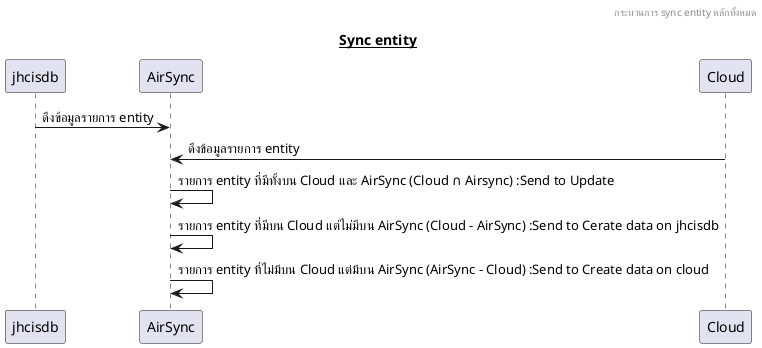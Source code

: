 @startuml
header กระบวนการ sync entity หลักทั้งหมด
title __**Sync entity**__

  jhcisdb -> AirSync: ดึงข้อมูลรายการ entity
  AirSync <- Cloud: ดึงข้อมูลรายการ entity

  AirSync -> AirSync: รายการ entity ที่มีทั้งบน Cloud และ AirSync (Cloud ∩ Airsync) :Send to Update
  AirSync -> AirSync: รายการ entity ที่มีบน Cloud แต่ไม่มีบน AirSync (Cloud - AirSync) :Send to Cerate data on jhcisdb
  AirSync -> AirSync: รายการ entity ที่ไม่มีบน Cloud แต่มีบน AirSync (AirSync - Cloud) :Send to Create data on cloud
@enduml

@startuml
header กระบวนการ update entity หลักทั้งหมด จับคู่เข้ามาที่ละรายการ

  (*) --> if "Timestamp (cloud > airsync)"
          --> [true]  "Update data from cloud to jhcisdb"
          --> "อย่าลืม update jhcisdb timestamp และ isSync = true"
          --> (*)
        else
          --> if "Timestamp (cloud < airsync)"
                --> [true] "Update data from jhcisdb to cloud"
                --> "อย่าลืม update cloud timestamp และ isSync = true"
                --> (*)
              else
                --> [false] (*)
              endif
        endif
@enduml

@startuml
header กระบวนการ create data on jhcisdb ข้อมูลเข้ามาที่ละรายการ
  (*) --> "Create data on jhcisdb"
  --> "อย่าลืม timestamp และ isSync = true และ keys ไปยัง cloud"
  --> (*)
@enduml

@startuml
header กระบวนการ create data on cloud ข้อมูลเข้ามาที่ละรายการ
  (*) --> "Create data on cloud"
  --> "อย่าลืม timestamp และ isSync = true และ keys"
  --> (*)
@enduml
